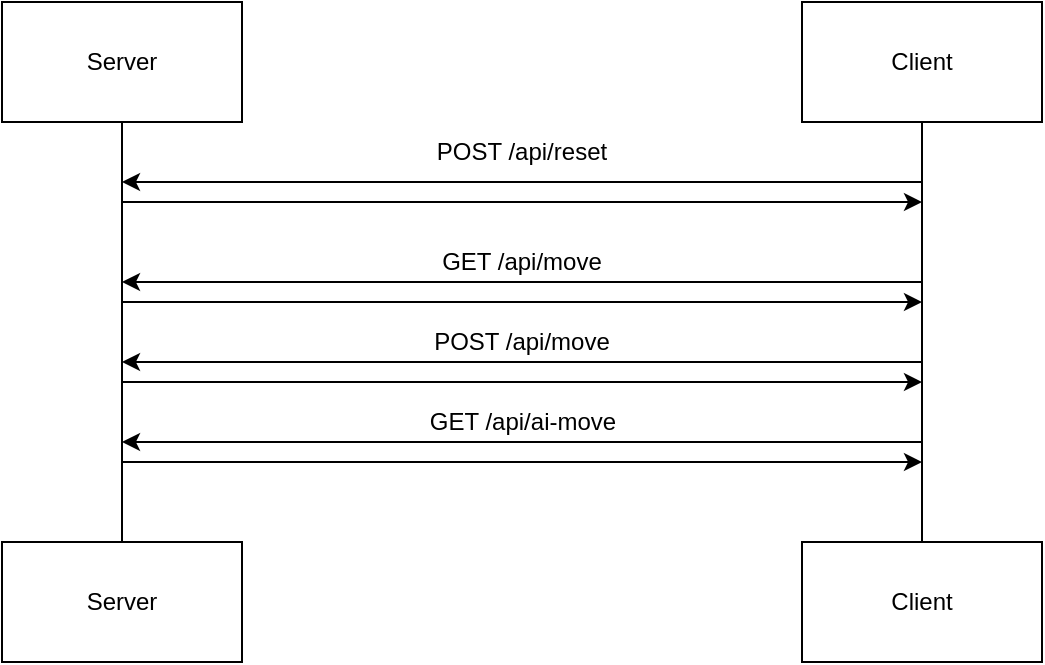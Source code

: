 <mxfile version="17.2.4" type="device"><diagram id="oJVESwg2ZMm0_IaB1Osk" name="Page-1"><mxGraphModel dx="997" dy="609" grid="1" gridSize="10" guides="1" tooltips="1" connect="1" arrows="1" fold="1" page="1" pageScale="1" pageWidth="850" pageHeight="1100" math="0" shadow="0"><root><mxCell id="0"/><mxCell id="1" parent="0"/><mxCell id="Sbqpvkq8APmGdnr5ZJFK-3" value="" style="endArrow=none;html=1;rounded=0;exitX=0.5;exitY=0;exitDx=0;exitDy=0;entryX=0.5;entryY=1;entryDx=0;entryDy=0;" edge="1" parent="1" source="Sbqpvkq8APmGdnr5ZJFK-30" target="Sbqpvkq8APmGdnr5ZJFK-27"><mxGeometry width="50" height="50" relative="1" as="geometry"><mxPoint x="220" y="460" as="sourcePoint"/><mxPoint x="220" y="180" as="targetPoint"/></mxGeometry></mxCell><mxCell id="Sbqpvkq8APmGdnr5ZJFK-7" value="" style="endArrow=none;html=1;rounded=0;exitX=0.5;exitY=0;exitDx=0;exitDy=0;entryX=0.5;entryY=1;entryDx=0;entryDy=0;" edge="1" parent="1" source="Sbqpvkq8APmGdnr5ZJFK-29" target="Sbqpvkq8APmGdnr5ZJFK-28"><mxGeometry width="50" height="50" relative="1" as="geometry"><mxPoint x="620.0" y="460" as="sourcePoint"/><mxPoint x="620.0" y="180" as="targetPoint"/></mxGeometry></mxCell><mxCell id="Sbqpvkq8APmGdnr5ZJFK-11" value="POST /api/reset" style="text;html=1;strokeColor=none;fillColor=none;align=center;verticalAlign=middle;whiteSpace=wrap;rounded=0;" vertex="1" parent="1"><mxGeometry x="375" y="190" width="90" height="30" as="geometry"/></mxCell><mxCell id="Sbqpvkq8APmGdnr5ZJFK-16" value="GET /api/move" style="text;html=1;strokeColor=none;fillColor=none;align=center;verticalAlign=middle;whiteSpace=wrap;rounded=0;" vertex="1" parent="1"><mxGeometry x="375" y="250" width="90" height="20" as="geometry"/></mxCell><mxCell id="Sbqpvkq8APmGdnr5ZJFK-17" value="POST /api/move" style="text;html=1;strokeColor=none;fillColor=none;align=center;verticalAlign=middle;whiteSpace=wrap;rounded=0;" vertex="1" parent="1"><mxGeometry x="370" y="290" width="100" height="20" as="geometry"/></mxCell><mxCell id="Sbqpvkq8APmGdnr5ZJFK-24" value="" style="endArrow=classic;html=1;rounded=0;" edge="1" parent="1"><mxGeometry width="50" height="50" relative="1" as="geometry"><mxPoint x="620" y="220" as="sourcePoint"/><mxPoint x="220" y="220" as="targetPoint"/></mxGeometry></mxCell><mxCell id="Sbqpvkq8APmGdnr5ZJFK-25" value="" style="endArrow=classic;html=1;rounded=0;" edge="1" parent="1"><mxGeometry width="50" height="50" relative="1" as="geometry"><mxPoint x="220" y="230" as="sourcePoint"/><mxPoint x="620" y="230" as="targetPoint"/></mxGeometry></mxCell><mxCell id="Sbqpvkq8APmGdnr5ZJFK-27" value="Server" style="rounded=0;whiteSpace=wrap;html=1;" vertex="1" parent="1"><mxGeometry x="160" y="130" width="120" height="60" as="geometry"/></mxCell><mxCell id="Sbqpvkq8APmGdnr5ZJFK-28" value="Client" style="rounded=0;whiteSpace=wrap;html=1;" vertex="1" parent="1"><mxGeometry x="560" y="130" width="120" height="60" as="geometry"/></mxCell><mxCell id="Sbqpvkq8APmGdnr5ZJFK-29" value="Client" style="rounded=0;whiteSpace=wrap;html=1;" vertex="1" parent="1"><mxGeometry x="560" y="400" width="120" height="60" as="geometry"/></mxCell><mxCell id="Sbqpvkq8APmGdnr5ZJFK-30" value="Server" style="rounded=0;whiteSpace=wrap;html=1;" vertex="1" parent="1"><mxGeometry x="160" y="400" width="120" height="60" as="geometry"/></mxCell><mxCell id="Sbqpvkq8APmGdnr5ZJFK-31" value="" style="endArrow=classic;html=1;rounded=0;" edge="1" parent="1"><mxGeometry width="50" height="50" relative="1" as="geometry"><mxPoint x="220" y="280" as="sourcePoint"/><mxPoint x="620.0" y="280" as="targetPoint"/></mxGeometry></mxCell><mxCell id="Sbqpvkq8APmGdnr5ZJFK-32" value="" style="endArrow=classic;html=1;rounded=0;" edge="1" parent="1"><mxGeometry width="50" height="50" relative="1" as="geometry"><mxPoint x="620.0" y="270" as="sourcePoint"/><mxPoint x="220" y="270" as="targetPoint"/></mxGeometry></mxCell><mxCell id="Sbqpvkq8APmGdnr5ZJFK-33" value="" style="endArrow=classic;html=1;rounded=0;" edge="1" parent="1"><mxGeometry width="50" height="50" relative="1" as="geometry"><mxPoint x="220" y="320" as="sourcePoint"/><mxPoint x="620.0" y="320" as="targetPoint"/></mxGeometry></mxCell><mxCell id="Sbqpvkq8APmGdnr5ZJFK-34" value="" style="endArrow=classic;html=1;rounded=0;" edge="1" parent="1"><mxGeometry width="50" height="50" relative="1" as="geometry"><mxPoint x="620.0" y="310" as="sourcePoint"/><mxPoint x="220" y="310" as="targetPoint"/></mxGeometry></mxCell><mxCell id="Sbqpvkq8APmGdnr5ZJFK-35" value="" style="endArrow=classic;html=1;rounded=0;" edge="1" parent="1"><mxGeometry width="50" height="50" relative="1" as="geometry"><mxPoint x="220" y="360" as="sourcePoint"/><mxPoint x="620.0" y="360" as="targetPoint"/></mxGeometry></mxCell><mxCell id="Sbqpvkq8APmGdnr5ZJFK-36" value="" style="endArrow=classic;html=1;rounded=0;" edge="1" parent="1"><mxGeometry width="50" height="50" relative="1" as="geometry"><mxPoint x="620.0" y="350" as="sourcePoint"/><mxPoint x="220" y="350" as="targetPoint"/></mxGeometry></mxCell><mxCell id="Sbqpvkq8APmGdnr5ZJFK-40" value="GET /api/ai-move" style="text;html=1;strokeColor=none;fillColor=none;align=center;verticalAlign=middle;whiteSpace=wrap;rounded=0;" vertex="1" parent="1"><mxGeometry x="367.5" y="330" width="105" height="20" as="geometry"/></mxCell></root></mxGraphModel></diagram></mxfile>